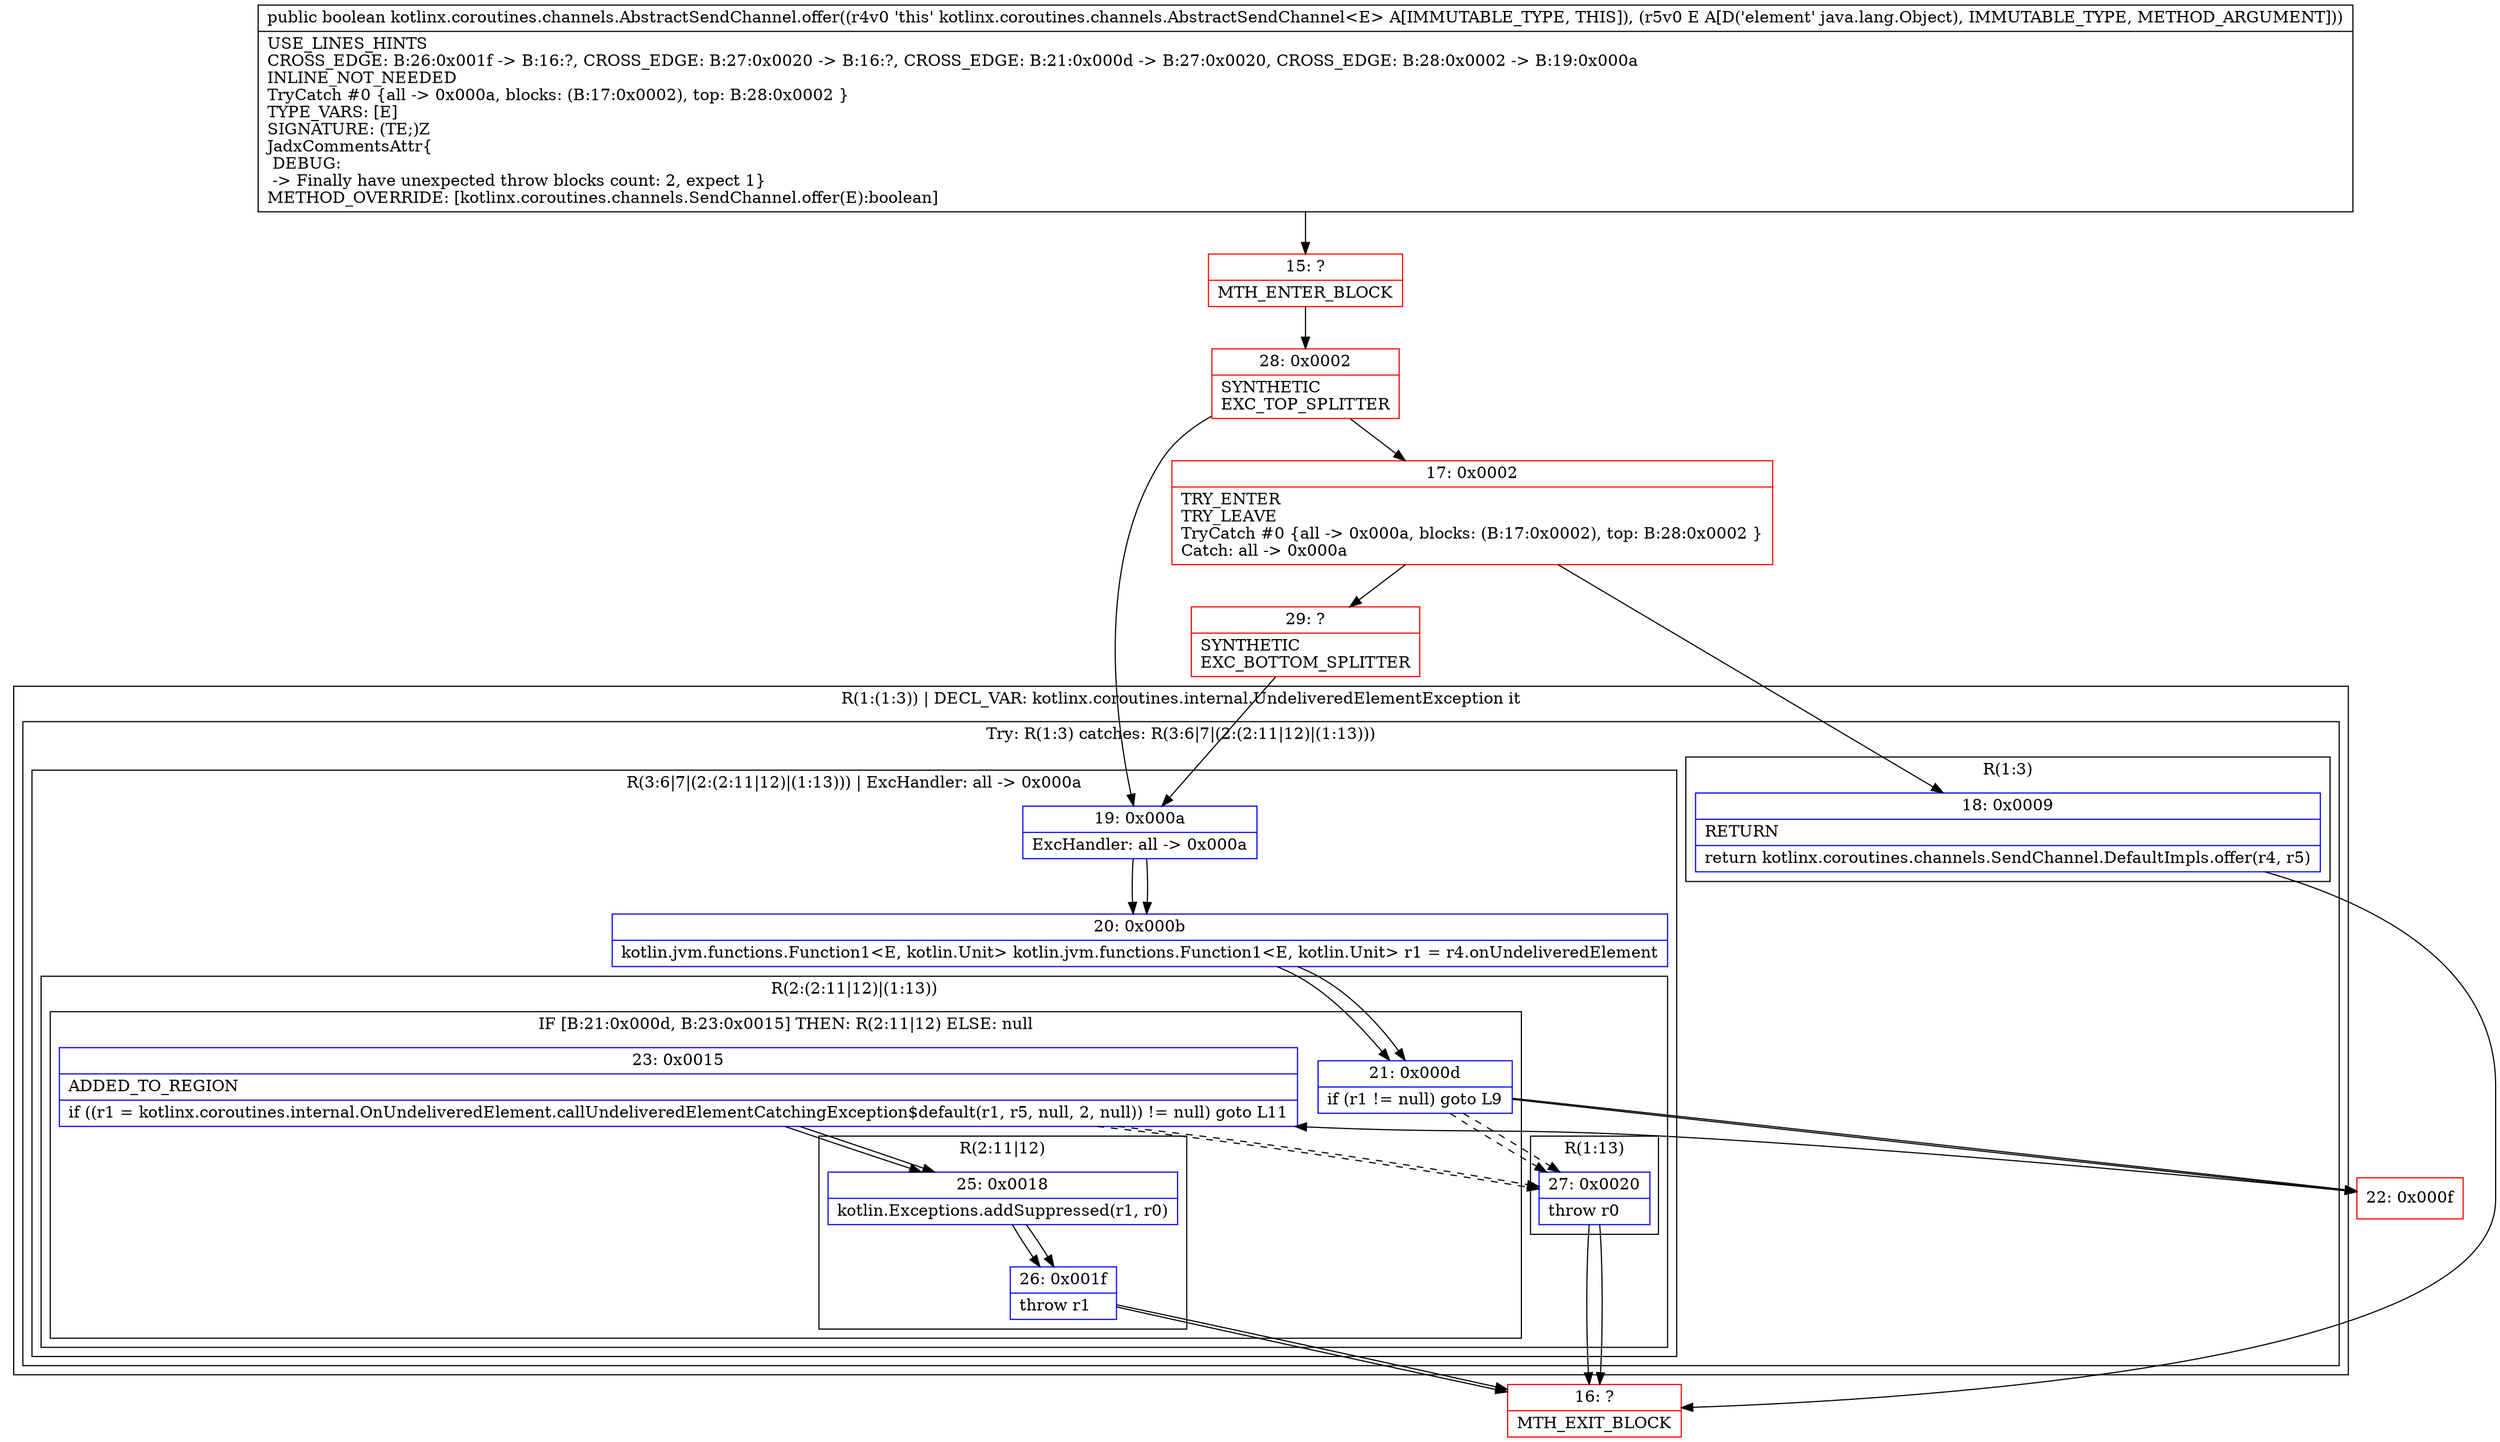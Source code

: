 digraph "CFG forkotlinx.coroutines.channels.AbstractSendChannel.offer(Ljava\/lang\/Object;)Z" {
subgraph cluster_Region_1189754003 {
label = "R(1:(1:3)) | DECL_VAR: kotlinx.coroutines.internal.UndeliveredElementException it\l";
node [shape=record,color=blue];
subgraph cluster_TryCatchRegion_2101445437 {
label = "Try: R(1:3) catches: R(3:6|7|(2:(2:11|12)|(1:13)))";
node [shape=record,color=blue];
subgraph cluster_Region_1512776200 {
label = "R(1:3)";
node [shape=record,color=blue];
Node_18 [shape=record,label="{18\:\ 0x0009|RETURN\l|return kotlinx.coroutines.channels.SendChannel.DefaultImpls.offer(r4, r5)\l}"];
}
subgraph cluster_Region_76523463 {
label = "R(3:6|7|(2:(2:11|12)|(1:13))) | ExcHandler: all \-\> 0x000a\l";
node [shape=record,color=blue];
Node_19 [shape=record,label="{19\:\ 0x000a|ExcHandler: all \-\> 0x000a\l}"];
Node_20 [shape=record,label="{20\:\ 0x000b|kotlin.jvm.functions.Function1\<E, kotlin.Unit\> kotlin.jvm.functions.Function1\<E, kotlin.Unit\> r1 = r4.onUndeliveredElement\l}"];
subgraph cluster_Region_1719406880 {
label = "R(2:(2:11|12)|(1:13))";
node [shape=record,color=blue];
subgraph cluster_IfRegion_1686082902 {
label = "IF [B:21:0x000d, B:23:0x0015] THEN: R(2:11|12) ELSE: null";
node [shape=record,color=blue];
Node_21 [shape=record,label="{21\:\ 0x000d|if (r1 != null) goto L9\l}"];
Node_23 [shape=record,label="{23\:\ 0x0015|ADDED_TO_REGION\l|if ((r1 = kotlinx.coroutines.internal.OnUndeliveredElement.callUndeliveredElementCatchingException$default(r1, r5, null, 2, null)) != null) goto L11\l}"];
subgraph cluster_Region_1906704336 {
label = "R(2:11|12)";
node [shape=record,color=blue];
Node_25 [shape=record,label="{25\:\ 0x0018|kotlin.Exceptions.addSuppressed(r1, r0)\l}"];
Node_26 [shape=record,label="{26\:\ 0x001f|throw r1\l}"];
}
}
subgraph cluster_Region_840370 {
label = "R(1:13)";
node [shape=record,color=blue];
Node_27 [shape=record,label="{27\:\ 0x0020|throw r0\l}"];
}
}
}
}
}
subgraph cluster_Region_76523463 {
label = "R(3:6|7|(2:(2:11|12)|(1:13))) | ExcHandler: all \-\> 0x000a\l";
node [shape=record,color=blue];
Node_19 [shape=record,label="{19\:\ 0x000a|ExcHandler: all \-\> 0x000a\l}"];
Node_20 [shape=record,label="{20\:\ 0x000b|kotlin.jvm.functions.Function1\<E, kotlin.Unit\> kotlin.jvm.functions.Function1\<E, kotlin.Unit\> r1 = r4.onUndeliveredElement\l}"];
subgraph cluster_Region_1719406880 {
label = "R(2:(2:11|12)|(1:13))";
node [shape=record,color=blue];
subgraph cluster_IfRegion_1686082902 {
label = "IF [B:21:0x000d, B:23:0x0015] THEN: R(2:11|12) ELSE: null";
node [shape=record,color=blue];
Node_21 [shape=record,label="{21\:\ 0x000d|if (r1 != null) goto L9\l}"];
Node_23 [shape=record,label="{23\:\ 0x0015|ADDED_TO_REGION\l|if ((r1 = kotlinx.coroutines.internal.OnUndeliveredElement.callUndeliveredElementCatchingException$default(r1, r5, null, 2, null)) != null) goto L11\l}"];
subgraph cluster_Region_1906704336 {
label = "R(2:11|12)";
node [shape=record,color=blue];
Node_25 [shape=record,label="{25\:\ 0x0018|kotlin.Exceptions.addSuppressed(r1, r0)\l}"];
Node_26 [shape=record,label="{26\:\ 0x001f|throw r1\l}"];
}
}
subgraph cluster_Region_840370 {
label = "R(1:13)";
node [shape=record,color=blue];
Node_27 [shape=record,label="{27\:\ 0x0020|throw r0\l}"];
}
}
}
Node_15 [shape=record,color=red,label="{15\:\ ?|MTH_ENTER_BLOCK\l}"];
Node_28 [shape=record,color=red,label="{28\:\ 0x0002|SYNTHETIC\lEXC_TOP_SPLITTER\l}"];
Node_17 [shape=record,color=red,label="{17\:\ 0x0002|TRY_ENTER\lTRY_LEAVE\lTryCatch #0 \{all \-\> 0x000a, blocks: (B:17:0x0002), top: B:28:0x0002 \}\lCatch: all \-\> 0x000a\l}"];
Node_16 [shape=record,color=red,label="{16\:\ ?|MTH_EXIT_BLOCK\l}"];
Node_29 [shape=record,color=red,label="{29\:\ ?|SYNTHETIC\lEXC_BOTTOM_SPLITTER\l}"];
Node_22 [shape=record,color=red,label="{22\:\ 0x000f}"];
MethodNode[shape=record,label="{public boolean kotlinx.coroutines.channels.AbstractSendChannel.offer((r4v0 'this' kotlinx.coroutines.channels.AbstractSendChannel\<E\> A[IMMUTABLE_TYPE, THIS]), (r5v0 E A[D('element' java.lang.Object), IMMUTABLE_TYPE, METHOD_ARGUMENT]))  | USE_LINES_HINTS\lCROSS_EDGE: B:26:0x001f \-\> B:16:?, CROSS_EDGE: B:27:0x0020 \-\> B:16:?, CROSS_EDGE: B:21:0x000d \-\> B:27:0x0020, CROSS_EDGE: B:28:0x0002 \-\> B:19:0x000a\lINLINE_NOT_NEEDED\lTryCatch #0 \{all \-\> 0x000a, blocks: (B:17:0x0002), top: B:28:0x0002 \}\lTYPE_VARS: [E]\lSIGNATURE: (TE;)Z\lJadxCommentsAttr\{\l DEBUG: \l \-\> Finally have unexpected throw blocks count: 2, expect 1\}\lMETHOD_OVERRIDE: [kotlinx.coroutines.channels.SendChannel.offer(E):boolean]\l}"];
MethodNode -> Node_15;Node_18 -> Node_16;
Node_19 -> Node_20;
Node_20 -> Node_21;
Node_21 -> Node_22;
Node_21 -> Node_27[style=dashed];
Node_23 -> Node_25;
Node_23 -> Node_27[style=dashed];
Node_25 -> Node_26;
Node_26 -> Node_16;
Node_27 -> Node_16;
Node_19 -> Node_20;
Node_20 -> Node_21;
Node_21 -> Node_22;
Node_21 -> Node_27[style=dashed];
Node_23 -> Node_25;
Node_23 -> Node_27[style=dashed];
Node_25 -> Node_26;
Node_26 -> Node_16;
Node_27 -> Node_16;
Node_15 -> Node_28;
Node_28 -> Node_17;
Node_28 -> Node_19;
Node_17 -> Node_18;
Node_17 -> Node_29;
Node_29 -> Node_19;
Node_22 -> Node_23;
}

